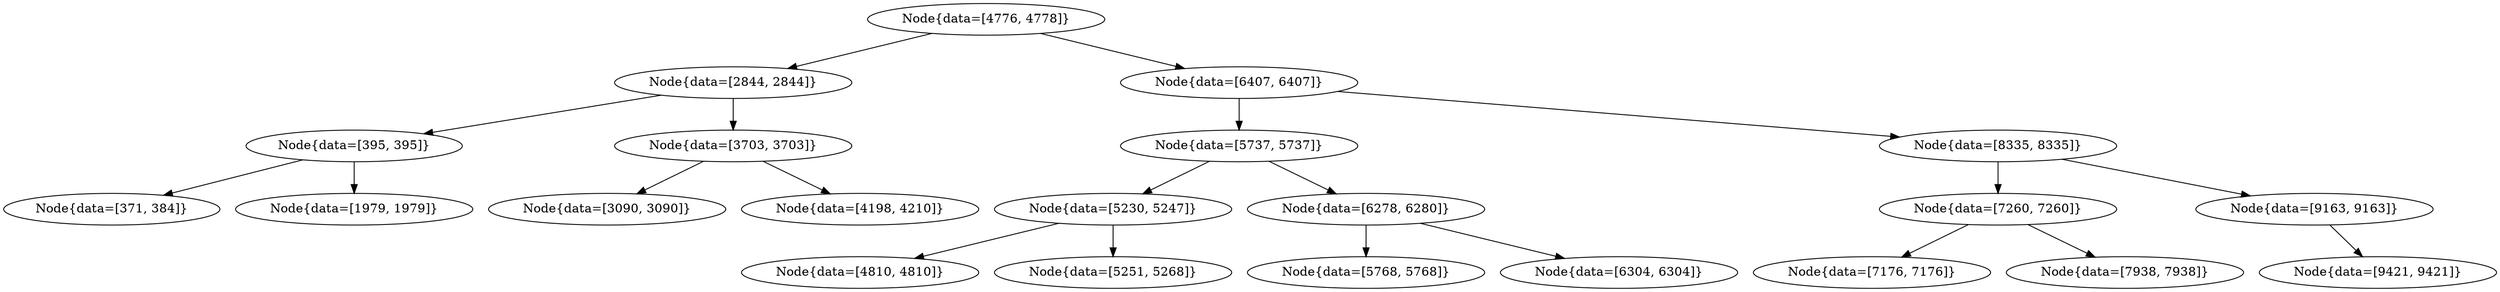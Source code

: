 digraph G{
85984074 [label="Node{data=[4776, 4778]}"]
85984074 -> 200141801
200141801 [label="Node{data=[2844, 2844]}"]
200141801 -> 1704109883
1704109883 [label="Node{data=[395, 395]}"]
1704109883 -> 351345238
351345238 [label="Node{data=[371, 384]}"]
1704109883 -> 298738129
298738129 [label="Node{data=[1979, 1979]}"]
200141801 -> 1972920994
1972920994 [label="Node{data=[3703, 3703]}"]
1972920994 -> 88324181
88324181 [label="Node{data=[3090, 3090]}"]
1972920994 -> 427569409
427569409 [label="Node{data=[4198, 4210]}"]
85984074 -> 2069764886
2069764886 [label="Node{data=[6407, 6407]}"]
2069764886 -> 1298529197
1298529197 [label="Node{data=[5737, 5737]}"]
1298529197 -> 1442603844
1442603844 [label="Node{data=[5230, 5247]}"]
1442603844 -> 770745539
770745539 [label="Node{data=[4810, 4810]}"]
1442603844 -> 645766336
645766336 [label="Node{data=[5251, 5268]}"]
1298529197 -> 1151836977
1151836977 [label="Node{data=[6278, 6280]}"]
1151836977 -> 1928797858
1928797858 [label="Node{data=[5768, 5768]}"]
1151836977 -> 1510570627
1510570627 [label="Node{data=[6304, 6304]}"]
2069764886 -> 282621598
282621598 [label="Node{data=[8335, 8335]}"]
282621598 -> 1772085663
1772085663 [label="Node{data=[7260, 7260]}"]
1772085663 -> 592965632
592965632 [label="Node{data=[7176, 7176]}"]
1772085663 -> 849038219
849038219 [label="Node{data=[7938, 7938]}"]
282621598 -> 1629792192
1629792192 [label="Node{data=[9163, 9163]}"]
1629792192 -> 2007052642
2007052642 [label="Node{data=[9421, 9421]}"]
}